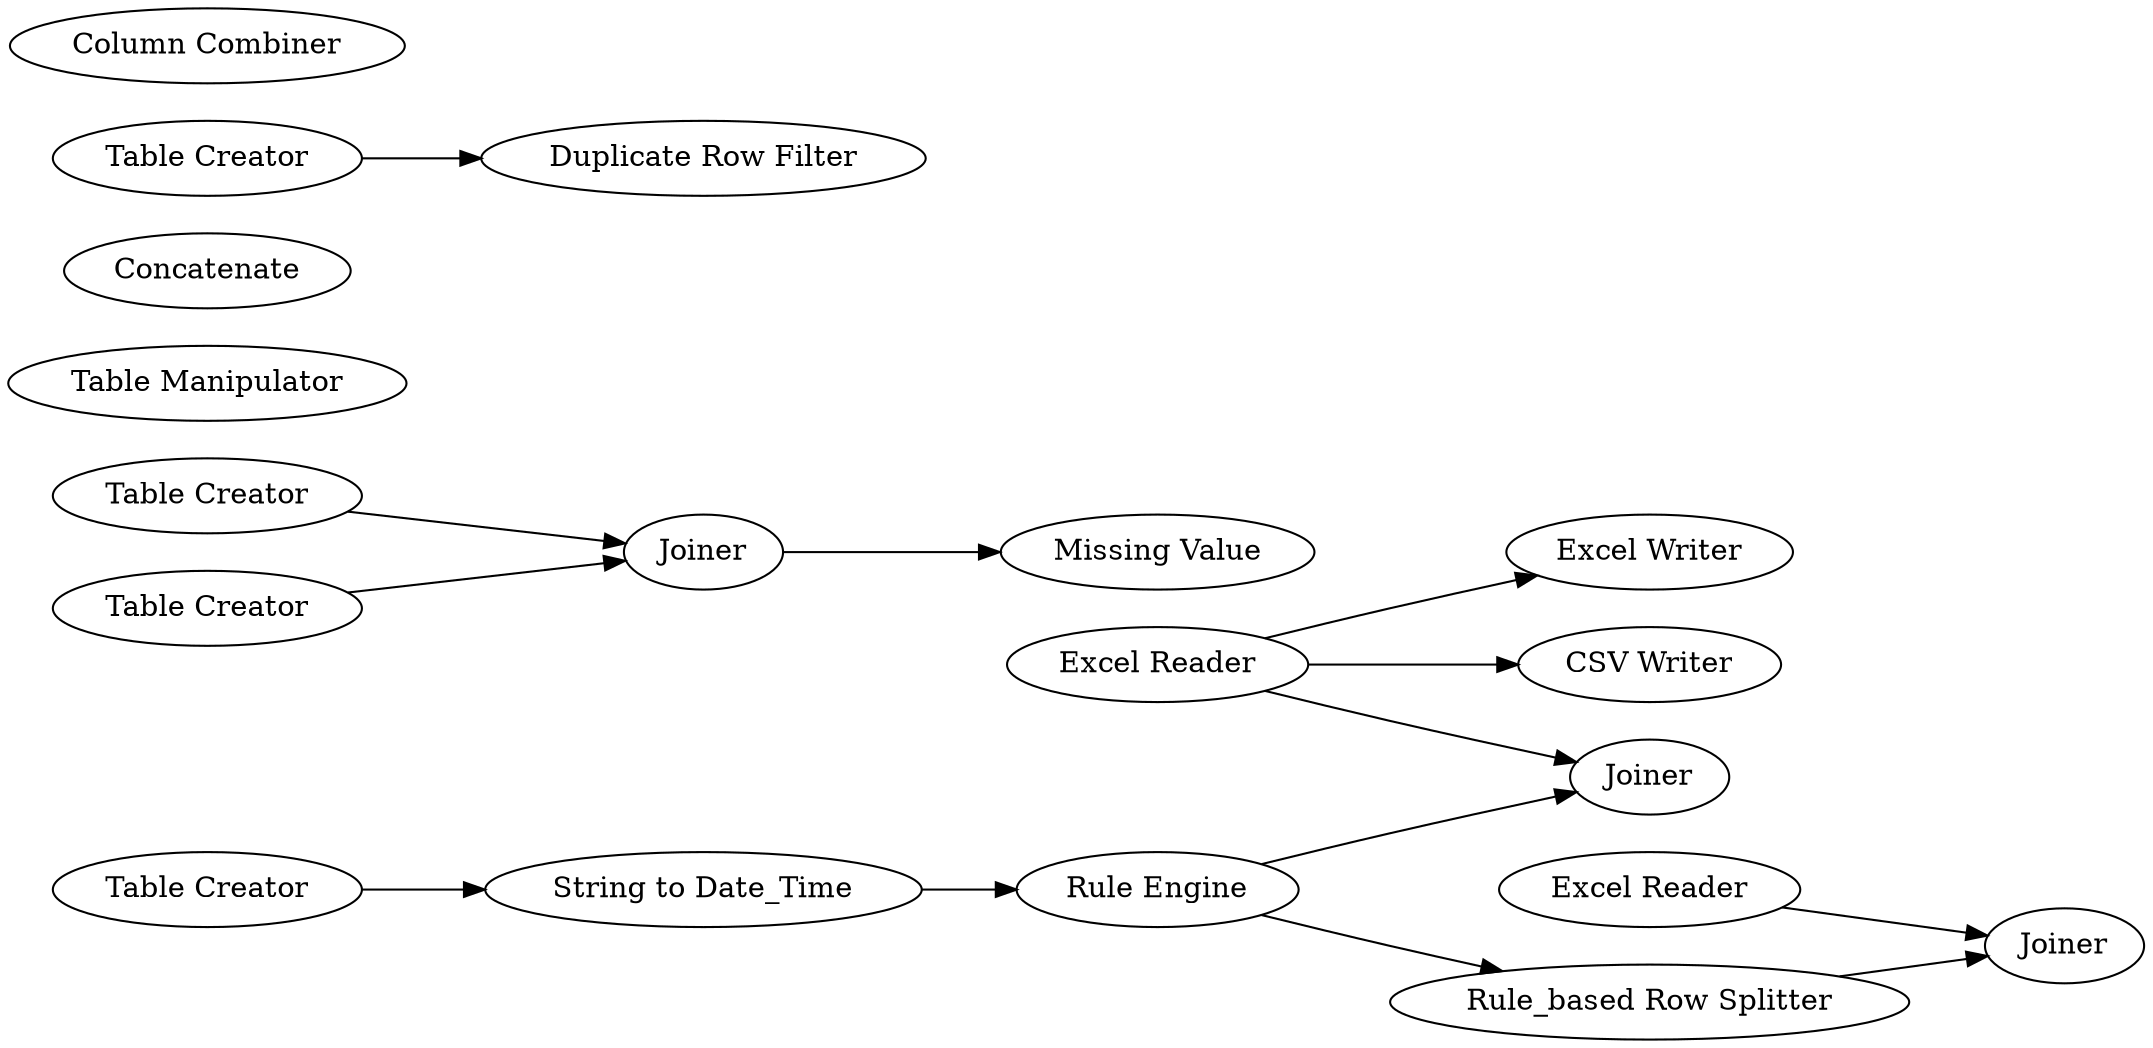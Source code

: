 digraph {
	1 [label="Excel Reader"]
	4 [label="Table Creator"]
	6 [label="Rule Engine"]
	7 [label="String to Date_Time"]
	8 [label=Joiner]
	10 [label="Rule_based Row Splitter"]
	11 [label="Table Creator"]
	12 [label="Table Creator"]
	13 [label=Joiner]
	14 [label="Missing Value"]
	15 [label="Table Manipulator"]
	16 [label=Concatenate]
	17 [label="Duplicate Row Filter"]
	18 [label="Table Creator"]
	19 [label="Column Combiner"]
	20 [label="Excel Writer"]
	21 [label="CSV Writer"]
	22 [label="Excel Reader"]
	23 [label=Joiner]
	1 -> 8
	1 -> 21
	1 -> 20
	4 -> 7
	6 -> 8
	6 -> 10
	7 -> 6
	10 -> 23
	11 -> 13
	12 -> 13
	13 -> 14
	18 -> 17
	22 -> 23
	rankdir=LR
}
